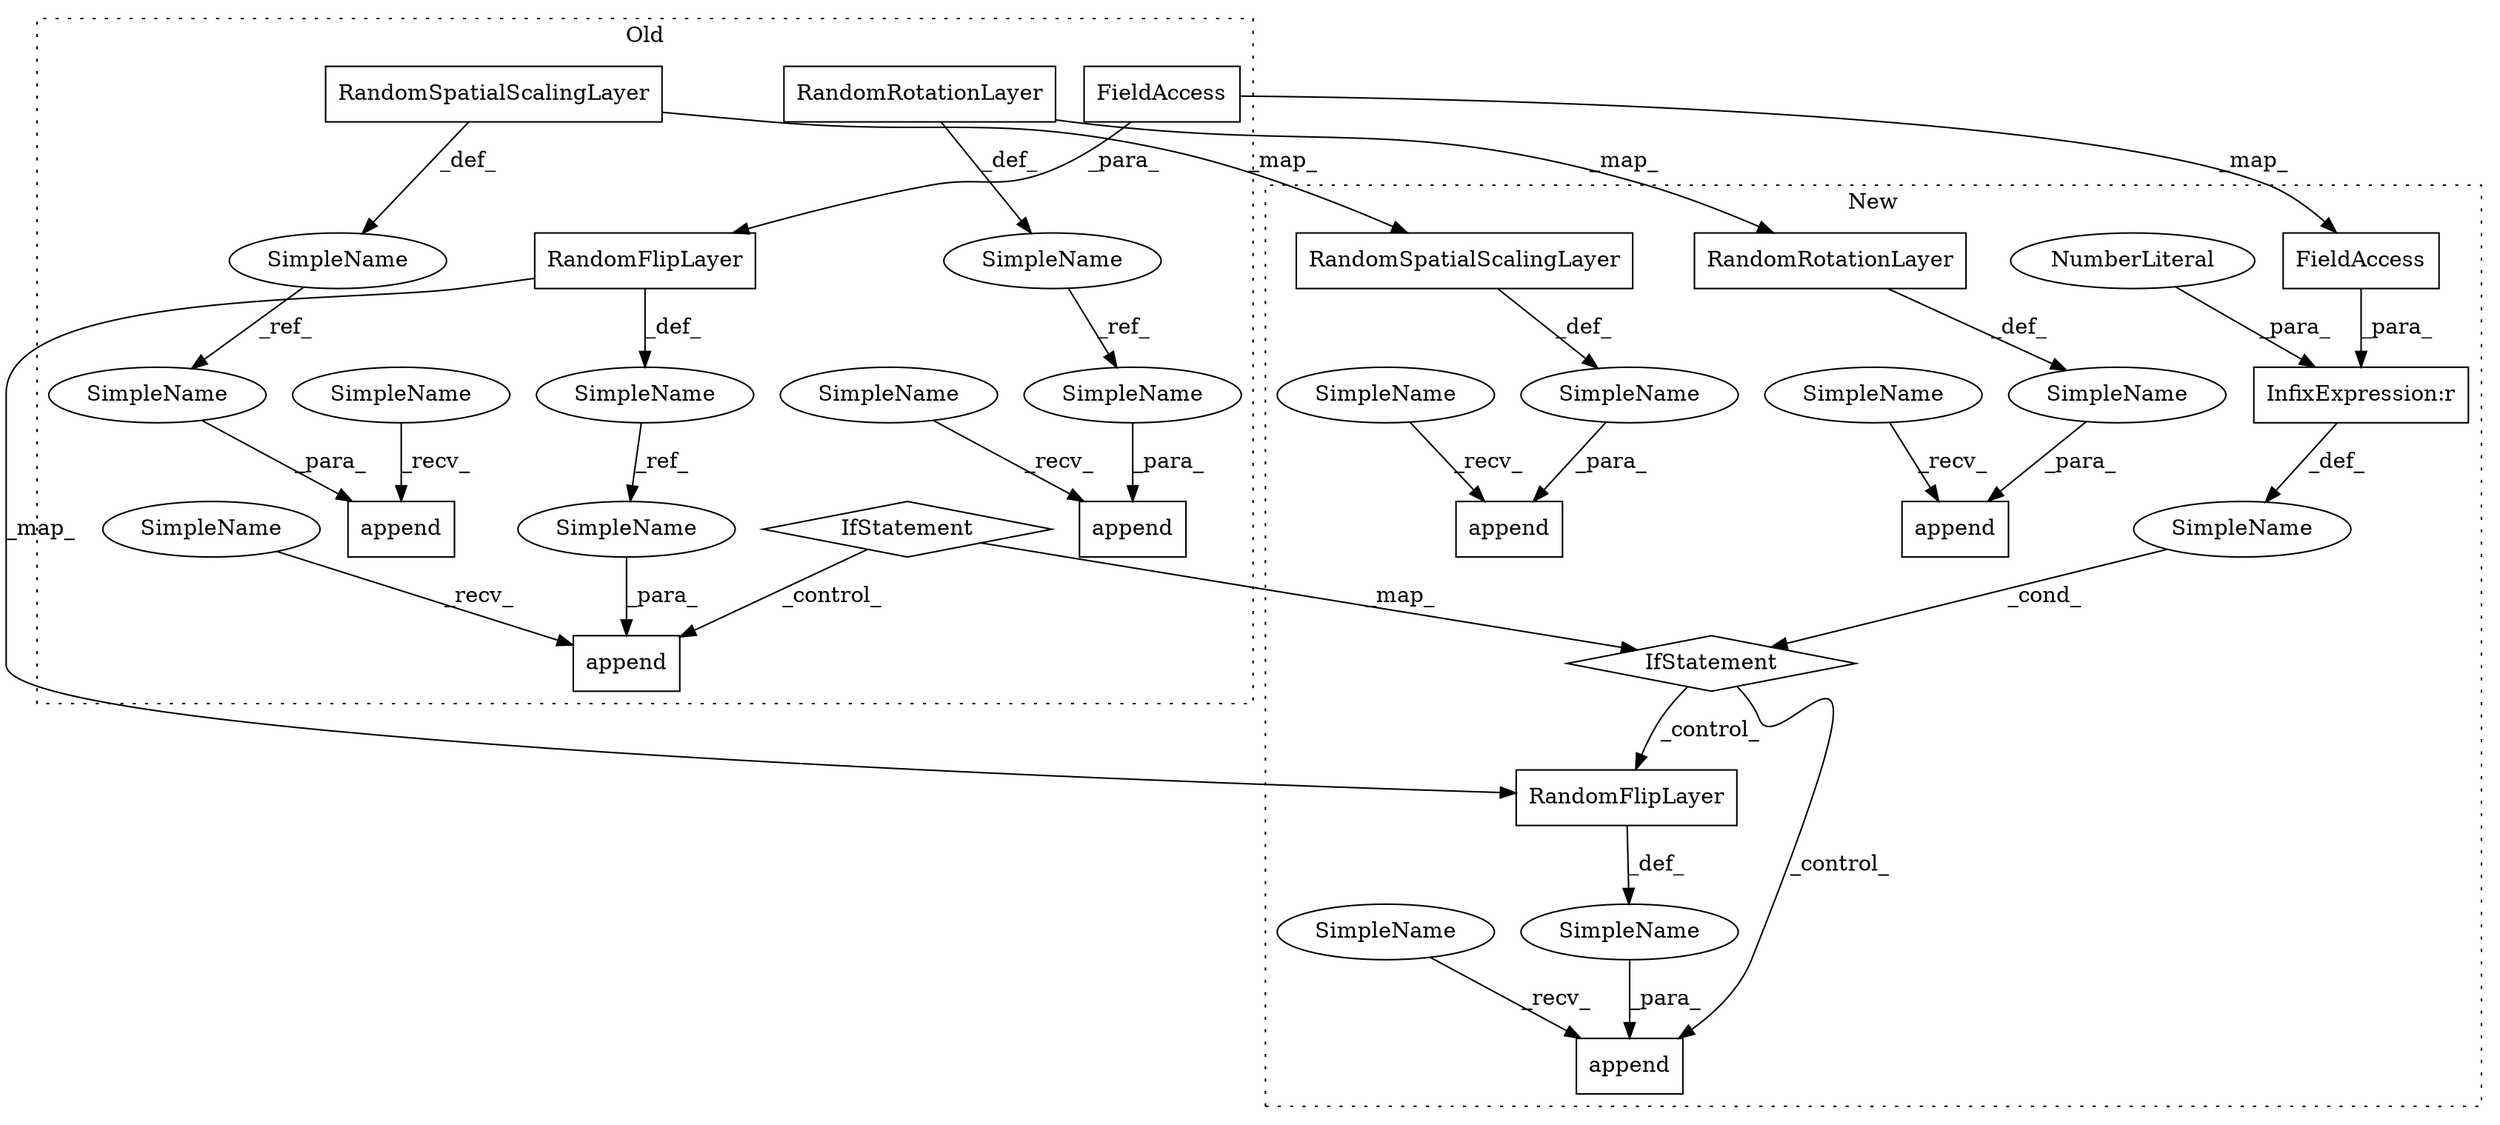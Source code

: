 digraph G {
subgraph cluster0 {
1 [label="RandomSpatialScalingLayer" a="32" s="5402,5507" l="26,1" shape="box"];
5 [label="SimpleName" a="42" s="5383" l="18" shape="ellipse"];
6 [label="append" a="32" s="5807,5832" l="7,1" shape="box"];
7 [label="append" a="32" s="5911,5935" l="7,1" shape="box"];
8 [label="SimpleName" a="42" s="5516" l="17" shape="ellipse"];
9 [label="RandomRotationLayer" a="32" s="5534,5625" l="20,1" shape="box"];
13 [label="append" a="32" s="5699,5721" l="7,1" shape="box"];
14 [label="SimpleName" a="42" s="5315" l="15" shape="ellipse"];
15 [label="RandomFlipLayer" a="32" s="5331,5374" l="16,1" shape="box"];
21 [label="FieldAccess" a="22" s="5347" l="27" shape="box"];
24 [label="IfStatement" a="25" s="5634,5667" l="4,2" shape="diamond"];
26 [label="SimpleName" a="42" s="5891" l="19" shape="ellipse"];
27 [label="SimpleName" a="42" s="5787" l="19" shape="ellipse"];
28 [label="SimpleName" a="42" s="5679" l="19" shape="ellipse"];
32 [label="SimpleName" a="42" s="5918" l="17" shape="ellipse"];
33 [label="SimpleName" a="42" s="5706" l="15" shape="ellipse"];
34 [label="SimpleName" a="42" s="5814" l="18" shape="ellipse"];
label = "Old";
style="dotted";
}
subgraph cluster1 {
2 [label="RandomSpatialScalingLayer" a="32" s="5539,5644" l="26,1" shape="box"];
3 [label="SimpleName" a="42" s="" l="" shape="ellipse"];
4 [label="append" a="32" s="5532,5645" l="7,1" shape="box"];
10 [label="RandomRotationLayer" a="32" s="5737,5828" l="20,1" shape="box"];
11 [label="SimpleName" a="42" s="" l="" shape="ellipse"];
12 [label="append" a="32" s="5730,5829" l="7,1" shape="box"];
16 [label="RandomFlipLayer" a="32" s="5388,5442" l="16,1" shape="box"];
17 [label="SimpleName" a="42" s="" l="" shape="ellipse"];
18 [label="append" a="32" s="5381,5443" l="7,1" shape="box"];
19 [label="InfixExpression:r" a="27" s="5345" l="3" shape="box"];
20 [label="FieldAccess" a="22" s="5307" l="38" shape="box"];
22 [label="NumberLiteral" a="34" s="5348" l="1" shape="ellipse"];
23 [label="IfStatement" a="25" s="5303,5349" l="4,2" shape="diamond"];
25 [label="SimpleName" a="42" s="" l="" shape="ellipse"];
29 [label="SimpleName" a="42" s="5361" l="19" shape="ellipse"];
30 [label="SimpleName" a="42" s="5710" l="19" shape="ellipse"];
31 [label="SimpleName" a="42" s="5512" l="19" shape="ellipse"];
label = "New";
style="dotted";
}
1 -> 5 [label="_def_"];
1 -> 2 [label="_map_"];
2 -> 3 [label="_def_"];
3 -> 4 [label="_para_"];
5 -> 34 [label="_ref_"];
8 -> 32 [label="_ref_"];
9 -> 8 [label="_def_"];
9 -> 10 [label="_map_"];
10 -> 11 [label="_def_"];
11 -> 12 [label="_para_"];
14 -> 33 [label="_ref_"];
15 -> 16 [label="_map_"];
15 -> 14 [label="_def_"];
16 -> 17 [label="_def_"];
17 -> 18 [label="_para_"];
19 -> 25 [label="_def_"];
20 -> 19 [label="_para_"];
21 -> 15 [label="_para_"];
21 -> 20 [label="_map_"];
22 -> 19 [label="_para_"];
23 -> 18 [label="_control_"];
23 -> 16 [label="_control_"];
24 -> 13 [label="_control_"];
24 -> 23 [label="_map_"];
25 -> 23 [label="_cond_"];
26 -> 7 [label="_recv_"];
27 -> 6 [label="_recv_"];
28 -> 13 [label="_recv_"];
29 -> 18 [label="_recv_"];
30 -> 12 [label="_recv_"];
31 -> 4 [label="_recv_"];
32 -> 7 [label="_para_"];
33 -> 13 [label="_para_"];
34 -> 6 [label="_para_"];
}